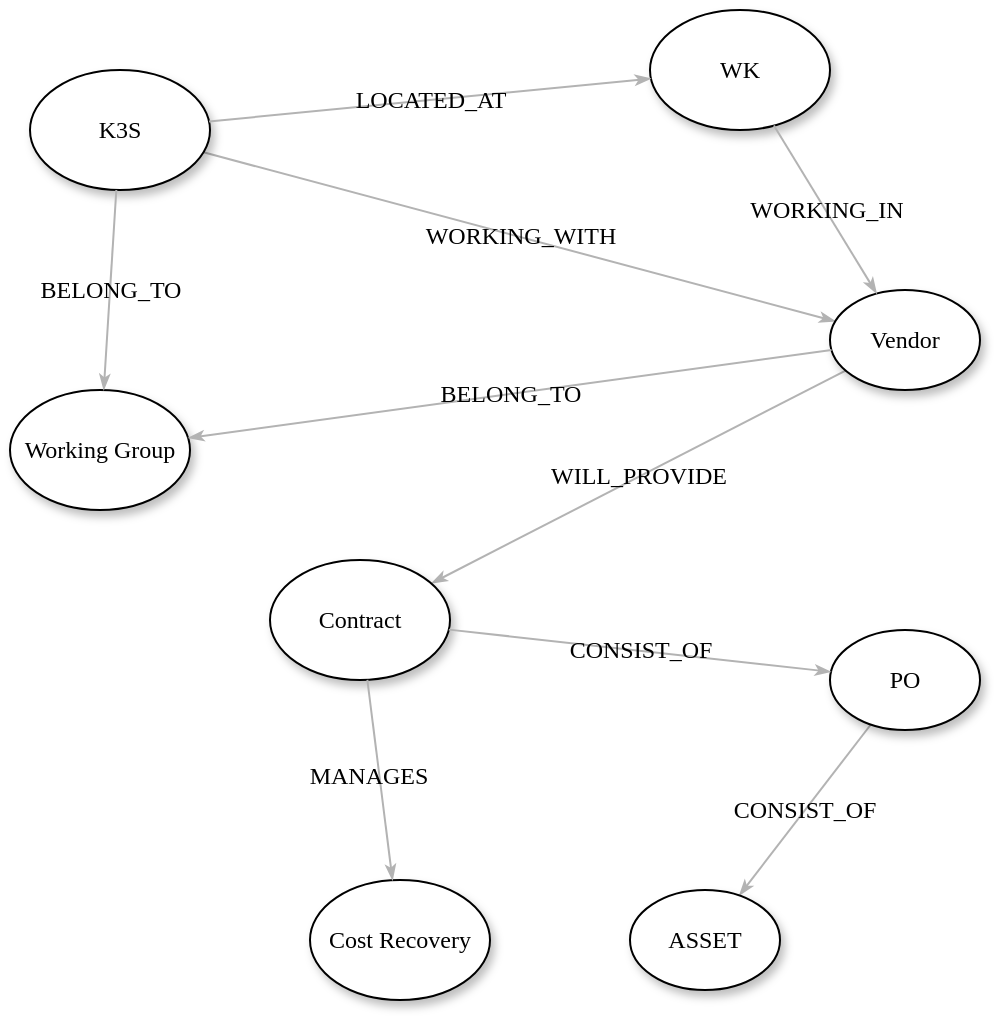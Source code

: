 <mxfile version="21.7.2" type="google" pages="4">
  <diagram name="Page-1" id="42789a77-a242-8287-6e28-9cd8cfd52e62">
    <mxGraphModel grid="1" page="1" gridSize="10" guides="1" tooltips="1" connect="1" arrows="1" fold="1" pageScale="1" pageWidth="1100" pageHeight="850" background="none" math="0" shadow="0">
      <root>
        <mxCell id="0" />
        <mxCell id="1" parent="0" />
        <mxCell id="1ea317790d2ca983-14" value="WORKING_WITH" style="edgeStyle=none;rounded=1;html=1;labelBackgroundColor=none;startArrow=none;startFill=0;startSize=5;endArrow=classicThin;endFill=1;endSize=5;jettySize=auto;orthogonalLoop=1;strokeColor=#B3B3B3;strokeWidth=1;fontFamily=Verdana;fontSize=12" edge="1" parent="1" source="1ea317790d2ca983-1" target="1ea317790d2ca983-3">
          <mxGeometry relative="1" as="geometry" />
        </mxCell>
        <mxCell id="1ea317790d2ca983-1" value="K3S" style="ellipse;whiteSpace=wrap;html=1;rounded=0;shadow=1;comic=0;labelBackgroundColor=none;strokeWidth=1;fontFamily=Verdana;fontSize=12;align=center;" vertex="1" parent="1">
          <mxGeometry x="10" y="30" width="90" height="60" as="geometry" />
        </mxCell>
        <mxCell id="1ea317790d2ca983-15" value="WILL_PROVIDE" style="edgeStyle=none;rounded=1;html=1;labelBackgroundColor=none;startArrow=none;startFill=0;startSize=5;endArrow=classicThin;endFill=1;endSize=5;jettySize=auto;orthogonalLoop=1;strokeColor=#B3B3B3;strokeWidth=1;fontFamily=Verdana;fontSize=12" edge="1" parent="1" source="1ea317790d2ca983-3" target="6mkQoOtiLDue6JuuvTGf-2">
          <mxGeometry relative="1" as="geometry" />
        </mxCell>
        <mxCell id="1ea317790d2ca983-3" value="&lt;span&gt;Vendor&lt;/span&gt;" style="ellipse;whiteSpace=wrap;html=1;rounded=0;shadow=1;comic=0;labelBackgroundColor=none;strokeWidth=1;fontFamily=Verdana;fontSize=12;align=center;" vertex="1" parent="1">
          <mxGeometry x="410" y="140" width="75" height="50" as="geometry" />
        </mxCell>
        <mxCell id="1ea317790d2ca983-16" value="CONSIST_OF" style="edgeStyle=none;rounded=1;html=1;labelBackgroundColor=none;startArrow=none;startFill=0;startSize=5;endArrow=classicThin;endFill=1;endSize=5;jettySize=auto;orthogonalLoop=1;strokeColor=#B3B3B3;strokeWidth=1;fontFamily=Verdana;fontSize=12" edge="1" parent="1" source="1ea317790d2ca983-4" target="1ea317790d2ca983-5">
          <mxGeometry relative="1" as="geometry" />
        </mxCell>
        <mxCell id="1ea317790d2ca983-4" value="&lt;span&gt;PO&lt;/span&gt;" style="ellipse;whiteSpace=wrap;html=1;rounded=0;shadow=1;comic=0;labelBackgroundColor=none;strokeWidth=1;fontFamily=Verdana;fontSize=12;align=center;" vertex="1" parent="1">
          <mxGeometry x="410" y="310" width="75" height="50" as="geometry" />
        </mxCell>
        <mxCell id="1ea317790d2ca983-5" value="ASSET" style="ellipse;whiteSpace=wrap;html=1;rounded=0;shadow=1;comic=0;labelBackgroundColor=none;strokeWidth=1;fontFamily=Verdana;fontSize=12;align=center;" vertex="1" parent="1">
          <mxGeometry x="310" y="440" width="75" height="50" as="geometry" />
        </mxCell>
        <mxCell id="6mkQoOtiLDue6JuuvTGf-1" value="Cost Recovery" style="ellipse;whiteSpace=wrap;html=1;rounded=0;shadow=1;comic=0;labelBackgroundColor=none;strokeWidth=1;fontFamily=Verdana;fontSize=12;align=center;" vertex="1" parent="1">
          <mxGeometry x="150" y="435" width="90" height="60" as="geometry" />
        </mxCell>
        <mxCell id="6mkQoOtiLDue6JuuvTGf-2" value="Contract" style="ellipse;whiteSpace=wrap;html=1;rounded=0;shadow=1;comic=0;labelBackgroundColor=none;strokeWidth=1;fontFamily=Verdana;fontSize=12;align=center;" vertex="1" parent="1">
          <mxGeometry x="130" y="275" width="90" height="60" as="geometry" />
        </mxCell>
        <mxCell id="6mkQoOtiLDue6JuuvTGf-3" value="WK" style="ellipse;whiteSpace=wrap;html=1;rounded=0;shadow=1;comic=0;labelBackgroundColor=none;strokeWidth=1;fontFamily=Verdana;fontSize=12;align=center;" vertex="1" parent="1">
          <mxGeometry x="320" width="90" height="60" as="geometry" />
        </mxCell>
        <mxCell id="6mkQoOtiLDue6JuuvTGf-5" value="LOCATED_AT" style="edgeStyle=none;rounded=1;html=1;labelBackgroundColor=none;startArrow=none;startFill=0;startSize=5;endArrow=classicThin;endFill=1;endSize=5;jettySize=auto;orthogonalLoop=1;strokeColor=#B3B3B3;strokeWidth=1;fontFamily=Verdana;fontSize=12;" edge="1" parent="1" source="1ea317790d2ca983-1" target="6mkQoOtiLDue6JuuvTGf-3">
          <mxGeometry relative="1" as="geometry">
            <mxPoint x="244" y="179" as="sourcePoint" />
            <mxPoint x="183.248" y="340.295" as="targetPoint" />
          </mxGeometry>
        </mxCell>
        <mxCell id="6mkQoOtiLDue6JuuvTGf-7" value="MANAGES" style="edgeStyle=none;rounded=1;html=1;labelBackgroundColor=none;startArrow=none;startFill=0;startSize=5;endArrow=classicThin;endFill=1;endSize=5;jettySize=auto;orthogonalLoop=1;strokeColor=#B3B3B3;strokeWidth=1;fontFamily=Verdana;fontSize=12;" edge="1" parent="1" source="6mkQoOtiLDue6JuuvTGf-2" target="6mkQoOtiLDue6JuuvTGf-1">
          <mxGeometry x="-0.055" y="-6" relative="1" as="geometry">
            <mxPoint x="231" y="176" as="sourcePoint" />
            <mxPoint x="99" y="194" as="targetPoint" />
            <mxPoint as="offset" />
          </mxGeometry>
        </mxCell>
        <mxCell id="6mkQoOtiLDue6JuuvTGf-10" value="Working Group" style="ellipse;whiteSpace=wrap;html=1;rounded=0;shadow=1;comic=0;labelBackgroundColor=none;strokeWidth=1;fontFamily=Verdana;fontSize=12;align=center;" vertex="1" parent="1">
          <mxGeometry y="190" width="90" height="60" as="geometry" />
        </mxCell>
        <mxCell id="6mkQoOtiLDue6JuuvTGf-11" value="BELONG_TO" style="edgeStyle=none;rounded=1;html=1;labelBackgroundColor=none;startArrow=none;startFill=0;startSize=5;endArrow=classicThin;endFill=1;endSize=5;jettySize=auto;orthogonalLoop=1;strokeColor=#B3B3B3;strokeWidth=1;fontFamily=Verdana;fontSize=12" edge="1" parent="1" source="1ea317790d2ca983-1" target="6mkQoOtiLDue6JuuvTGf-10">
          <mxGeometry x="-0.003" relative="1" as="geometry">
            <mxPoint x="172" y="159" as="sourcePoint" />
            <mxPoint x="128" y="256" as="targetPoint" />
            <mxPoint as="offset" />
          </mxGeometry>
        </mxCell>
        <mxCell id="6mkQoOtiLDue6JuuvTGf-12" value="BELONG_TO" style="edgeStyle=none;rounded=1;html=1;labelBackgroundColor=none;startArrow=none;startFill=0;startSize=5;endArrow=classicThin;endFill=1;endSize=5;jettySize=auto;orthogonalLoop=1;strokeColor=#B3B3B3;strokeWidth=1;fontFamily=Verdana;fontSize=12" edge="1" parent="1" source="1ea317790d2ca983-3" target="6mkQoOtiLDue6JuuvTGf-10">
          <mxGeometry x="-0.002" relative="1" as="geometry">
            <mxPoint x="141" y="137" as="sourcePoint" />
            <mxPoint x="-21" y="163" as="targetPoint" />
            <mxPoint as="offset" />
          </mxGeometry>
        </mxCell>
        <mxCell id="n30prgXY_ccarFE0--kN-1" value="WORKING_IN" style="edgeStyle=none;rounded=1;html=1;labelBackgroundColor=none;startArrow=none;startFill=0;startSize=5;endArrow=classicThin;endFill=1;endSize=5;jettySize=auto;orthogonalLoop=1;strokeColor=#B3B3B3;strokeWidth=1;fontFamily=Verdana;fontSize=12" edge="1" parent="1" source="6mkQoOtiLDue6JuuvTGf-3" target="1ea317790d2ca983-3">
          <mxGeometry relative="1" as="geometry">
            <mxPoint x="155" y="84" as="sourcePoint" />
            <mxPoint x="414" y="173" as="targetPoint" />
          </mxGeometry>
        </mxCell>
        <mxCell id="n30prgXY_ccarFE0--kN-3" value="CONSIST_OF" style="edgeStyle=none;rounded=1;html=1;labelBackgroundColor=none;startArrow=none;startFill=0;startSize=5;endArrow=classicThin;endFill=1;endSize=5;jettySize=auto;orthogonalLoop=1;strokeColor=#B3B3B3;strokeWidth=1;fontFamily=Verdana;fontSize=12" edge="1" parent="1" source="6mkQoOtiLDue6JuuvTGf-2" target="1ea317790d2ca983-4">
          <mxGeometry relative="1" as="geometry">
            <mxPoint x="343" y="300" as="sourcePoint" />
            <mxPoint x="372" y="425" as="targetPoint" />
          </mxGeometry>
        </mxCell>
      </root>
    </mxGraphModel>
  </diagram>
  <diagram id="N2RAaG33_pws8mF5gXCi" name="case: gratifikasi">
    <mxGraphModel grid="1" page="1" gridSize="10" guides="1" tooltips="1" connect="1" arrows="1" fold="1" pageScale="1" pageWidth="850" pageHeight="1100" math="0" shadow="0">
      <root>
        <mxCell id="0" />
        <mxCell id="1" parent="0" />
        <mxCell id="GTYPLXducUGCFEr8fBZM-1" value="HAS" style="edgeStyle=none;rounded=1;html=1;labelBackgroundColor=none;startArrow=none;startFill=0;startSize=5;endArrow=classicThin;endFill=1;endSize=5;jettySize=auto;orthogonalLoop=1;strokeColor=#B3B3B3;strokeWidth=1;fontFamily=Verdana;fontSize=12" edge="1" parent="1" source="GTYPLXducUGCFEr8fBZM-2" target="GTYPLXducUGCFEr8fBZM-4">
          <mxGeometry relative="1" as="geometry" />
        </mxCell>
        <mxCell id="GTYPLXducUGCFEr8fBZM-2" value="K3S" style="ellipse;whiteSpace=wrap;html=1;rounded=0;shadow=1;comic=0;labelBackgroundColor=none;strokeWidth=1;fontFamily=Verdana;fontSize=12;align=center;" vertex="1" parent="1">
          <mxGeometry x="140" y="40" width="90" height="60" as="geometry" />
        </mxCell>
        <mxCell id="GTYPLXducUGCFEr8fBZM-3" value="WHICH_MANAGES" style="edgeStyle=none;rounded=1;html=1;labelBackgroundColor=none;startArrow=none;startFill=0;startSize=5;endArrow=classicThin;endFill=1;endSize=5;jettySize=auto;orthogonalLoop=1;strokeColor=#B3B3B3;strokeWidth=1;fontFamily=Verdana;fontSize=12" edge="1" parent="1" source="GTYPLXducUGCFEr8fBZM-4" target="GTYPLXducUGCFEr8fBZM-9">
          <mxGeometry relative="1" as="geometry" />
        </mxCell>
        <mxCell id="GTYPLXducUGCFEr8fBZM-4" value="Constract (PSC)" style="ellipse;whiteSpace=wrap;html=1;rounded=0;shadow=1;comic=0;labelBackgroundColor=none;strokeWidth=1;fontFamily=Verdana;fontSize=12;align=center;" vertex="1" parent="1">
          <mxGeometry x="90" y="160" width="75" height="50" as="geometry" />
        </mxCell>
        <mxCell id="GTYPLXducUGCFEr8fBZM-8" value="Vendor" style="ellipse;whiteSpace=wrap;html=1;rounded=0;shadow=1;comic=0;labelBackgroundColor=none;strokeWidth=1;fontFamily=Verdana;fontSize=12;align=center;" vertex="1" parent="1">
          <mxGeometry x="40" y="400" width="90" height="60" as="geometry" />
        </mxCell>
        <mxCell id="GTYPLXducUGCFEr8fBZM-9" value="Site" style="ellipse;whiteSpace=wrap;html=1;rounded=0;shadow=1;comic=0;labelBackgroundColor=none;strokeWidth=1;fontFamily=Verdana;fontSize=12;align=center;" vertex="1" parent="1">
          <mxGeometry x="50" y="270" width="90" height="60" as="geometry" />
        </mxCell>
        <mxCell id="GTYPLXducUGCFEr8fBZM-12" value="UTILIZED_BY" style="edgeStyle=none;rounded=1;html=1;labelBackgroundColor=none;startArrow=none;startFill=0;startSize=5;endArrow=classicThin;endFill=1;endSize=5;jettySize=auto;orthogonalLoop=1;strokeColor=#B3B3B3;strokeWidth=1;fontFamily=Verdana;fontSize=12;" edge="1" parent="1" source="GTYPLXducUGCFEr8fBZM-9" target="GTYPLXducUGCFEr8fBZM-8">
          <mxGeometry x="-0.055" y="-6" relative="1" as="geometry">
            <mxPoint x="291" y="256" as="sourcePoint" />
            <mxPoint x="159" y="274" as="targetPoint" />
            <mxPoint as="offset" />
          </mxGeometry>
        </mxCell>
        <mxCell id="GTYPLXducUGCFEr8fBZM-19" value="Leader/Manager" style="ellipse;whiteSpace=wrap;html=1;rounded=0;shadow=1;comic=0;labelBackgroundColor=none;strokeWidth=1;fontFamily=Verdana;fontSize=12;align=center;" vertex="1" parent="1">
          <mxGeometry x="250" y="400" width="90" height="60" as="geometry" />
        </mxCell>
        <mxCell id="GTYPLXducUGCFEr8fBZM-20" value="Personal Bank Account" style="ellipse;whiteSpace=wrap;html=1;rounded=0;shadow=1;comic=0;labelBackgroundColor=none;strokeWidth=1;fontFamily=Verdana;fontSize=12;align=center;" vertex="1" parent="1">
          <mxGeometry x="465" y="370" width="90" height="60" as="geometry" />
        </mxCell>
        <mxCell id="GTYPLXducUGCFEr8fBZM-21" value="Corporate Bank Account" style="ellipse;whiteSpace=wrap;html=1;rounded=0;shadow=1;comic=0;labelBackgroundColor=none;strokeWidth=1;fontFamily=Verdana;fontSize=12;align=center;" vertex="1" parent="1">
          <mxGeometry x="235" y="155" width="90" height="60" as="geometry" />
        </mxCell>
        <mxCell id="GTYPLXducUGCFEr8fBZM-23" value="Personal Bank Account" style="ellipse;whiteSpace=wrap;html=1;rounded=0;shadow=1;comic=0;labelBackgroundColor=none;strokeWidth=1;fontFamily=Verdana;fontSize=12;align=center;" vertex="1" parent="1">
          <mxGeometry x="510" y="215" width="90" height="60" as="geometry" />
        </mxCell>
        <mxCell id="GTYPLXducUGCFEr8fBZM-24" value="HAS" style="edgeStyle=none;rounded=1;html=1;labelBackgroundColor=none;startArrow=none;startFill=0;startSize=5;endArrow=classicThin;endFill=1;endSize=5;jettySize=auto;orthogonalLoop=1;strokeColor=#B3B3B3;strokeWidth=1;fontFamily=Verdana;fontSize=12" edge="1" parent="1" source="GTYPLXducUGCFEr8fBZM-2" target="GTYPLXducUGCFEr8fBZM-21">
          <mxGeometry x="0.089" y="3" relative="1" as="geometry">
            <mxPoint x="167" y="89" as="sourcePoint" />
            <mxPoint x="144" y="170" as="targetPoint" />
            <mxPoint as="offset" />
          </mxGeometry>
        </mxCell>
        <mxCell id="GTYPLXducUGCFEr8fBZM-26" value="HAS" style="edgeStyle=none;rounded=1;html=1;labelBackgroundColor=none;startArrow=none;startFill=0;startSize=5;endArrow=classicThin;endFill=1;endSize=5;jettySize=auto;orthogonalLoop=1;strokeColor=#B3B3B3;strokeWidth=1;fontFamily=Verdana;fontSize=12;" edge="1" parent="1" source="GTYPLXducUGCFEr8fBZM-8" target="GTYPLXducUGCFEr8fBZM-19">
          <mxGeometry x="-0.055" y="-6" relative="1" as="geometry">
            <mxPoint x="103" y="340" as="sourcePoint" />
            <mxPoint x="97" y="410" as="targetPoint" />
            <mxPoint as="offset" />
          </mxGeometry>
        </mxCell>
        <mxCell id="GTYPLXducUGCFEr8fBZM-28" value="HAS" style="edgeStyle=none;rounded=1;html=1;labelBackgroundColor=none;startArrow=none;startFill=0;startSize=5;endArrow=classicThin;endFill=1;endSize=5;jettySize=auto;orthogonalLoop=1;strokeColor=#B3B3B3;strokeWidth=1;fontFamily=Verdana;fontSize=12;" edge="1" parent="1" source="GTYPLXducUGCFEr8fBZM-19" target="GTYPLXducUGCFEr8fBZM-20">
          <mxGeometry x="-0.067" y="-6" relative="1" as="geometry">
            <mxPoint x="137" y="450" as="sourcePoint" />
            <mxPoint x="420" y="420" as="targetPoint" />
            <mxPoint as="offset" />
          </mxGeometry>
        </mxCell>
        <mxCell id="GTYPLXducUGCFEr8fBZM-29" value="Corporate Bank Account" style="ellipse;whiteSpace=wrap;html=1;rounded=0;shadow=1;comic=0;labelBackgroundColor=none;strokeWidth=1;fontFamily=Verdana;fontSize=12;align=center;" vertex="1" parent="1">
          <mxGeometry x="235" y="290" width="90" height="60" as="geometry" />
        </mxCell>
        <mxCell id="GTYPLXducUGCFEr8fBZM-30" value="HAS" style="edgeStyle=none;rounded=1;html=1;labelBackgroundColor=none;startArrow=none;startFill=0;startSize=5;endArrow=classicThin;endFill=1;endSize=5;jettySize=auto;orthogonalLoop=1;strokeColor=#B3B3B3;strokeWidth=1;fontFamily=Verdana;fontSize=12;" edge="1" parent="1" source="GTYPLXducUGCFEr8fBZM-8" target="GTYPLXducUGCFEr8fBZM-29">
          <mxGeometry x="-0.055" y="-6" relative="1" as="geometry">
            <mxPoint x="137" y="450" as="sourcePoint" />
            <mxPoint x="253" y="479" as="targetPoint" />
            <mxPoint as="offset" />
          </mxGeometry>
        </mxCell>
        <mxCell id="GTYPLXducUGCFEr8fBZM-31" value="DOES_CORPORATE_TRANSACTION" style="edgeStyle=none;rounded=1;html=1;labelBackgroundColor=none;startArrow=none;startFill=0;startSize=5;endArrow=classicThin;endFill=1;endSize=5;jettySize=auto;orthogonalLoop=1;strokeColor=#B3B3B3;strokeWidth=1;fontFamily=Verdana;fontSize=12" edge="1" parent="1" source="GTYPLXducUGCFEr8fBZM-21" target="GTYPLXducUGCFEr8fBZM-29">
          <mxGeometry relative="1" as="geometry">
            <mxPoint x="204" y="83" as="sourcePoint" />
            <mxPoint x="286" y="147" as="targetPoint" />
          </mxGeometry>
        </mxCell>
        <mxCell id="GTYPLXducUGCFEr8fBZM-33" value="Employee/Officer" style="ellipse;whiteSpace=wrap;html=1;rounded=0;shadow=1;comic=0;labelBackgroundColor=none;strokeWidth=1;fontFamily=Verdana;fontSize=12;align=center;" vertex="1" parent="1">
          <mxGeometry x="400" width="90" height="60" as="geometry" />
        </mxCell>
        <mxCell id="GTYPLXducUGCFEr8fBZM-34" value="WHO_WORKS_AT" style="edgeStyle=none;rounded=1;html=1;labelBackgroundColor=none;startArrow=none;startFill=0;startSize=5;endArrow=classicThin;endFill=1;endSize=5;jettySize=auto;orthogonalLoop=1;strokeColor=#B3B3B3;strokeWidth=1;fontFamily=Verdana;fontSize=12" edge="1" parent="1" source="GTYPLXducUGCFEr8fBZM-33" target="GTYPLXducUGCFEr8fBZM-2">
          <mxGeometry x="0.089" y="3" relative="1" as="geometry">
            <mxPoint x="206" y="92" as="sourcePoint" />
            <mxPoint x="284" y="148" as="targetPoint" />
            <mxPoint as="offset" />
          </mxGeometry>
        </mxCell>
        <mxCell id="GTYPLXducUGCFEr8fBZM-37" value="Personal Bank Account" style="ellipse;whiteSpace=wrap;html=1;rounded=0;shadow=1;comic=0;labelBackgroundColor=none;strokeWidth=1;fontFamily=Verdana;fontSize=12;align=center;" vertex="1" parent="1">
          <mxGeometry x="750" y="310" width="90" height="60" as="geometry" />
        </mxCell>
        <mxCell id="GTYPLXducUGCFEr8fBZM-39" value="DOES_PRIVATE_TRANSACTION" style="edgeStyle=none;rounded=1;html=1;labelBackgroundColor=none;startArrow=none;startFill=0;startSize=5;endArrow=classicThin;endFill=1;endSize=5;jettySize=auto;orthogonalLoop=1;strokeColor=#B3B3B3;strokeWidth=1;fontFamily=Verdana;fontSize=12;" edge="1" parent="1" source="GTYPLXducUGCFEr8fBZM-20" target="GTYPLXducUGCFEr8fBZM-23">
          <mxGeometry x="-0.055" y="-6" relative="1" as="geometry">
            <mxPoint x="349" y="434" as="sourcePoint" />
            <mxPoint x="476" y="416" as="targetPoint" />
            <mxPoint as="offset" />
          </mxGeometry>
        </mxCell>
        <mxCell id="GTYPLXducUGCFEr8fBZM-40" value="DOES_PRIVATE_TRANSACTION" style="edgeStyle=none;rounded=1;html=1;labelBackgroundColor=none;startArrow=none;startFill=0;startSize=5;endArrow=classicThin;endFill=1;endSize=5;jettySize=auto;orthogonalLoop=1;strokeColor=#B3B3B3;strokeWidth=1;fontFamily=Verdana;fontSize=12;" edge="1" parent="1" source="GTYPLXducUGCFEr8fBZM-20" target="GTYPLXducUGCFEr8fBZM-37">
          <mxGeometry x="-0.055" y="-6" relative="1" as="geometry">
            <mxPoint x="528" y="380" as="sourcePoint" />
            <mxPoint x="547" y="310" as="targetPoint" />
            <mxPoint as="offset" />
          </mxGeometry>
        </mxCell>
        <mxCell id="GTYPLXducUGCFEr8fBZM-42" value="DOES_PRIVATE_TRANSACTION" style="edgeStyle=none;rounded=1;html=1;labelBackgroundColor=none;startArrow=none;startFill=0;startSize=5;endArrow=classicThin;endFill=1;endSize=5;jettySize=auto;orthogonalLoop=1;strokeColor=#B3B3B3;strokeWidth=1;fontFamily=Verdana;fontSize=12;" edge="1" parent="1" source="GTYPLXducUGCFEr8fBZM-23" target="GTYPLXducUGCFEr8fBZM-43">
          <mxGeometry x="-0.055" y="-6" relative="1" as="geometry">
            <mxPoint x="790" y="270" as="sourcePoint" />
            <mxPoint x="710" y="210" as="targetPoint" />
            <mxPoint as="offset" />
          </mxGeometry>
        </mxCell>
        <mxCell id="GTYPLXducUGCFEr8fBZM-43" value="Personal Bank Account" style="ellipse;whiteSpace=wrap;html=1;rounded=0;shadow=1;comic=0;labelBackgroundColor=none;strokeWidth=1;fontFamily=Verdana;fontSize=12;align=center;" vertex="1" parent="1">
          <mxGeometry x="555" y="70" width="90" height="60" as="geometry" />
        </mxCell>
        <mxCell id="GTYPLXducUGCFEr8fBZM-44" value="HAS" style="edgeStyle=none;rounded=1;html=1;labelBackgroundColor=none;startArrow=none;startFill=0;startSize=5;endArrow=classicThin;endFill=1;endSize=5;jettySize=auto;orthogonalLoop=1;strokeColor=#B3B3B3;strokeWidth=1;fontFamily=Verdana;fontSize=12" edge="1" parent="1" source="GTYPLXducUGCFEr8fBZM-33" target="GTYPLXducUGCFEr8fBZM-43">
          <mxGeometry x="0.078" y="3" relative="1" as="geometry">
            <mxPoint x="400" y="97" as="sourcePoint" />
            <mxPoint x="240" y="84" as="targetPoint" />
            <mxPoint as="offset" />
          </mxGeometry>
        </mxCell>
      </root>
    </mxGraphModel>
  </diagram>
  <diagram id="mVwzcoEoIOXixou9xTJx" name="case: utilisasi aset">
    <mxGraphModel grid="1" page="1" gridSize="10" guides="1" tooltips="1" connect="1" arrows="1" fold="1" pageScale="1" pageWidth="850" pageHeight="1100" math="0" shadow="0">
      <root>
        <mxCell id="0" />
        <mxCell id="1" parent="0" />
      </root>
    </mxGraphModel>
  </diagram>
  <diagram id="yeLKSdsnIiZDoNCP0XrN" name="Hubungan BG">
    <mxGraphModel grid="1" page="1" gridSize="10" guides="1" tooltips="1" connect="1" arrows="1" fold="1" pageScale="1" pageWidth="850" pageHeight="1100" math="0" shadow="0">
      <root>
        <mxCell id="0" />
        <mxCell id="1" parent="0" />
        <mxCell id="oriS5N0iQzOSg-mwZS83-3" value="&lt;span&gt;Bank Garansi&lt;/span&gt;" style="ellipse;whiteSpace=wrap;html=1;rounded=0;shadow=1;comic=0;labelBackgroundColor=none;strokeWidth=1;fontFamily=Verdana;fontSize=12;align=center;" vertex="1" parent="1">
          <mxGeometry x="-800" y="70" width="75" height="50" as="geometry" />
        </mxCell>
        <mxCell id="oriS5N0iQzOSg-mwZS83-4" value="&lt;span&gt;PO&lt;/span&gt;" style="ellipse;whiteSpace=wrap;html=1;rounded=0;shadow=1;comic=0;labelBackgroundColor=none;strokeWidth=1;fontFamily=Verdana;fontSize=12;align=center;" vertex="1" parent="1">
          <mxGeometry x="-757.5" y="220" width="75" height="50" as="geometry" />
        </mxCell>
        <mxCell id="oriS5N0iQzOSg-mwZS83-5" value="K3S" style="ellipse;whiteSpace=wrap;html=1;rounded=0;shadow=1;comic=0;labelBackgroundColor=none;strokeWidth=1;fontFamily=Verdana;fontSize=12;align=center;" vertex="1" parent="1">
          <mxGeometry x="-765" y="370" width="90" height="60" as="geometry" />
        </mxCell>
        <mxCell id="oriS5N0iQzOSg-mwZS83-7" value="MANAGES" style="edgeStyle=none;rounded=1;html=1;labelBackgroundColor=none;startArrow=none;startFill=0;startSize=5;endArrow=classicThin;endFill=1;endSize=5;jettySize=auto;orthogonalLoop=1;strokeColor=#B3B3B3;strokeWidth=1;fontFamily=Verdana;fontSize=12;" edge="1" parent="1" source="oriS5N0iQzOSg-mwZS83-5" target="oriS5N0iQzOSg-mwZS83-4">
          <mxGeometry x="-0.055" y="-6" relative="1" as="geometry">
            <mxPoint x="-880" y="340" as="sourcePoint" />
            <mxPoint x="-1109" y="385" as="targetPoint" />
            <mxPoint as="offset" />
          </mxGeometry>
        </mxCell>
        <mxCell id="oriS5N0iQzOSg-mwZS83-8" value="BELONG_TO" style="edgeStyle=none;rounded=1;html=1;labelBackgroundColor=none;startArrow=none;startFill=0;startSize=5;endArrow=classicThin;endFill=1;endSize=5;jettySize=auto;orthogonalLoop=1;strokeColor=#B3B3B3;strokeWidth=1;fontFamily=Verdana;fontSize=12" edge="1" parent="1" source="oriS5N0iQzOSg-mwZS83-4" target="oriS5N0iQzOSg-mwZS83-11">
          <mxGeometry x="-0.002" relative="1" as="geometry">
            <mxPoint x="-1159" y="87" as="sourcePoint" />
            <mxPoint x="-1211" y="164" as="targetPoint" />
            <mxPoint as="offset" />
          </mxGeometry>
        </mxCell>
        <mxCell id="oriS5N0iQzOSg-mwZS83-10" value="GUARANTEE" style="edgeStyle=none;rounded=1;html=1;labelBackgroundColor=none;startArrow=none;startFill=0;startSize=5;endArrow=classicThin;endFill=1;endSize=5;jettySize=auto;orthogonalLoop=1;strokeColor=#B3B3B3;strokeWidth=1;fontFamily=Verdana;fontSize=12" edge="1" parent="1" source="oriS5N0iQzOSg-mwZS83-3" target="oriS5N0iQzOSg-mwZS83-4">
          <mxGeometry relative="1" as="geometry">
            <mxPoint x="-957" y="250" as="sourcePoint" />
            <mxPoint x="-928" y="375" as="targetPoint" />
          </mxGeometry>
        </mxCell>
        <mxCell id="oriS5N0iQzOSg-mwZS83-11" value="&lt;span&gt;Vendor&lt;/span&gt;" style="ellipse;whiteSpace=wrap;html=1;rounded=0;shadow=1;comic=0;labelBackgroundColor=none;strokeWidth=1;fontFamily=Verdana;fontSize=12;align=center;" vertex="1" parent="1">
          <mxGeometry x="-550" y="160" width="75" height="50" as="geometry" />
        </mxCell>
        <mxCell id="oriS5N0iQzOSg-mwZS83-12" value="&lt;span&gt;Bank&lt;/span&gt;" style="ellipse;whiteSpace=wrap;html=1;rounded=0;shadow=1;comic=0;labelBackgroundColor=none;strokeWidth=1;fontFamily=Verdana;fontSize=12;align=center;" vertex="1" parent="1">
          <mxGeometry x="-580" y="10" width="75" height="50" as="geometry" />
        </mxCell>
        <mxCell id="oriS5N0iQzOSg-mwZS83-13" value="MENERBITKAN" style="edgeStyle=none;rounded=1;html=1;labelBackgroundColor=none;startArrow=none;startFill=0;startSize=5;endArrow=classicThin;endFill=1;endSize=5;jettySize=auto;orthogonalLoop=1;strokeColor=#B3B3B3;strokeWidth=1;fontFamily=Verdana;fontSize=12" edge="1" parent="1" source="oriS5N0iQzOSg-mwZS83-12" target="oriS5N0iQzOSg-mwZS83-3">
          <mxGeometry relative="1" as="geometry">
            <mxPoint x="-755" y="120" as="sourcePoint" />
            <mxPoint x="-725" y="220" as="targetPoint" />
          </mxGeometry>
        </mxCell>
        <mxCell id="oriS5N0iQzOSg-mwZS83-14" value="ISSUE_TO" style="edgeStyle=none;rounded=1;html=1;labelBackgroundColor=none;startArrow=none;startFill=0;startSize=5;endArrow=classicThin;endFill=1;endSize=5;jettySize=auto;orthogonalLoop=1;strokeColor=#B3B3B3;strokeWidth=1;fontFamily=Verdana;fontSize=12" edge="1" parent="1" source="oriS5N0iQzOSg-mwZS83-3" target="oriS5N0iQzOSg-mwZS83-11">
          <mxGeometry relative="1" as="geometry">
            <mxPoint x="-755" y="120" as="sourcePoint" />
            <mxPoint x="-725" y="220" as="targetPoint" />
          </mxGeometry>
        </mxCell>
      </root>
    </mxGraphModel>
  </diagram>
</mxfile>
